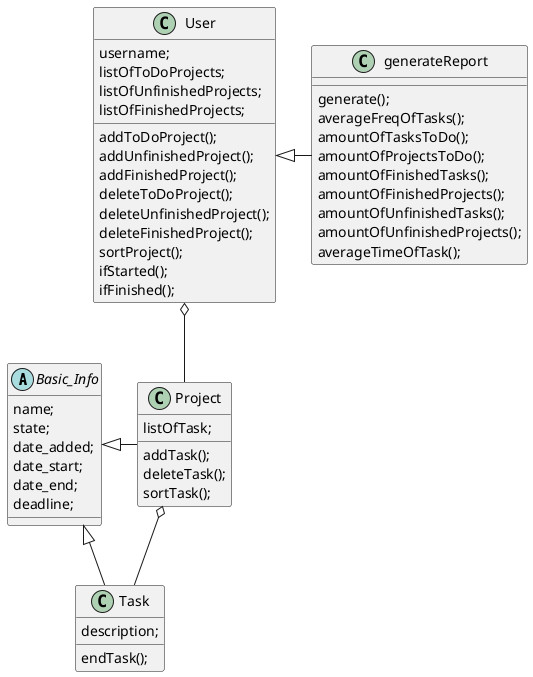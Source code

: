 @startuml
'https://plantuml.com/class-diagram

class Basic_Info
class Task
class User
class Project

Project o-- Task
User o-- Project
Basic_Info <|- Task
Basic_Info <|- Project
User <|- generateReport

abstract class Basic_Info{
name;
state;
date_added;
date_start;
date_end;
deadline;
}

class Task{
description;
endTask();
}

class Project{
listOfTask;

addTask();
deleteTask();
sortTask();
}

class User{
username;
listOfToDoProjects;
listOfUnfinishedProjects;
listOfFinishedProjects;
addToDoProject();
addUnfinishedProject();
addFinishedProject();
deleteToDoProject();
deleteUnfinishedProject();
deleteFinishedProject();
sortProject();
ifStarted();
ifFinished();
}

class generateReport{
generate();
averageFreqOfTasks();
amountOfTasksToDo();
amountOfProjectsToDo();
amountOfFinishedTasks();
amountOfFinishedProjects();
amountOfUnfinishedTasks();
amountOfUnfinishedProjects();
averageTimeOfTask();

}
@enduml
